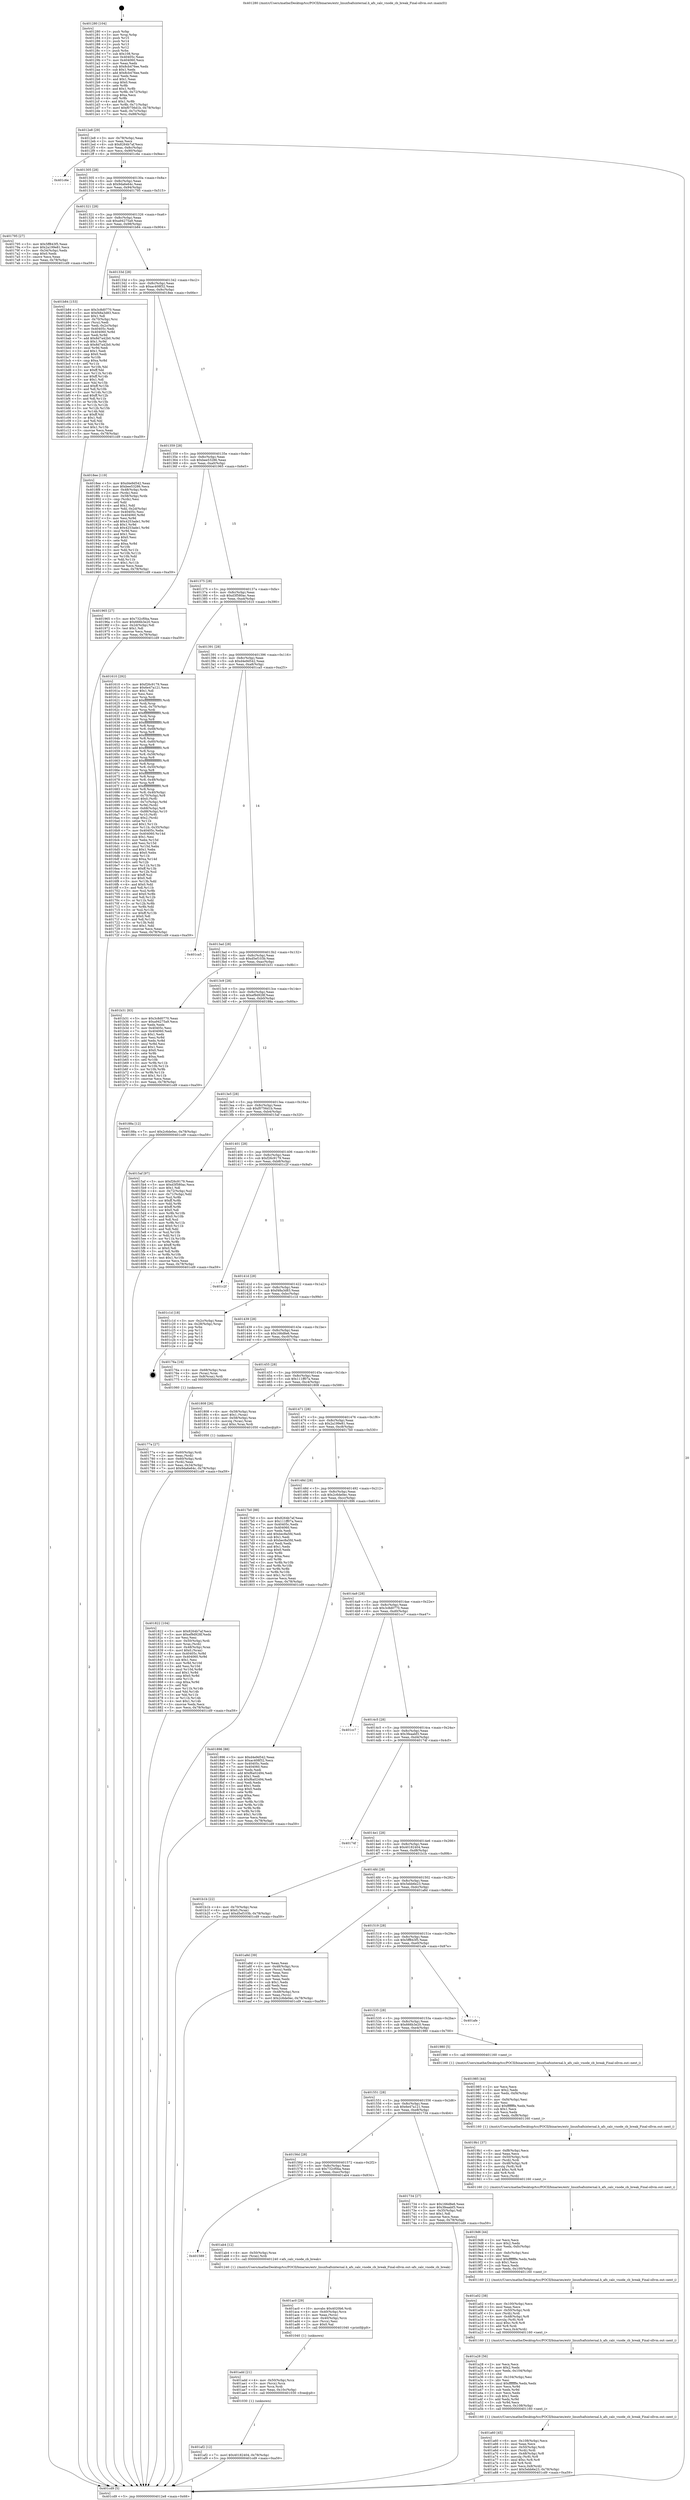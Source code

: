 digraph "0x401280" {
  label = "0x401280 (/mnt/c/Users/mathe/Desktop/tcc/POCII/binaries/extr_linuxfsafsinternal.h_afs_calc_vnode_cb_break_Final-ollvm.out::main(0))"
  labelloc = "t"
  node[shape=record]

  Entry [label="",width=0.3,height=0.3,shape=circle,fillcolor=black,style=filled]
  "0x4012e8" [label="{
     0x4012e8 [29]\l
     | [instrs]\l
     &nbsp;&nbsp;0x4012e8 \<+3\>: mov -0x78(%rbp),%eax\l
     &nbsp;&nbsp;0x4012eb \<+2\>: mov %eax,%ecx\l
     &nbsp;&nbsp;0x4012ed \<+6\>: sub $0x8264b7af,%ecx\l
     &nbsp;&nbsp;0x4012f3 \<+6\>: mov %eax,-0x8c(%rbp)\l
     &nbsp;&nbsp;0x4012f9 \<+6\>: mov %ecx,-0x90(%rbp)\l
     &nbsp;&nbsp;0x4012ff \<+6\>: je 0000000000401c6e \<main+0x9ee\>\l
  }"]
  "0x401c6e" [label="{
     0x401c6e\l
  }", style=dashed]
  "0x401305" [label="{
     0x401305 [28]\l
     | [instrs]\l
     &nbsp;&nbsp;0x401305 \<+5\>: jmp 000000000040130a \<main+0x8a\>\l
     &nbsp;&nbsp;0x40130a \<+6\>: mov -0x8c(%rbp),%eax\l
     &nbsp;&nbsp;0x401310 \<+5\>: sub $0x9da6e64c,%eax\l
     &nbsp;&nbsp;0x401315 \<+6\>: mov %eax,-0x94(%rbp)\l
     &nbsp;&nbsp;0x40131b \<+6\>: je 0000000000401795 \<main+0x515\>\l
  }"]
  Exit [label="",width=0.3,height=0.3,shape=circle,fillcolor=black,style=filled,peripheries=2]
  "0x401795" [label="{
     0x401795 [27]\l
     | [instrs]\l
     &nbsp;&nbsp;0x401795 \<+5\>: mov $0x5ff843f5,%eax\l
     &nbsp;&nbsp;0x40179a \<+5\>: mov $0x2a199e81,%ecx\l
     &nbsp;&nbsp;0x40179f \<+3\>: mov -0x34(%rbp),%edx\l
     &nbsp;&nbsp;0x4017a2 \<+3\>: cmp $0x0,%edx\l
     &nbsp;&nbsp;0x4017a5 \<+3\>: cmove %ecx,%eax\l
     &nbsp;&nbsp;0x4017a8 \<+3\>: mov %eax,-0x78(%rbp)\l
     &nbsp;&nbsp;0x4017ab \<+5\>: jmp 0000000000401cd9 \<main+0xa59\>\l
  }"]
  "0x401321" [label="{
     0x401321 [28]\l
     | [instrs]\l
     &nbsp;&nbsp;0x401321 \<+5\>: jmp 0000000000401326 \<main+0xa6\>\l
     &nbsp;&nbsp;0x401326 \<+6\>: mov -0x8c(%rbp),%eax\l
     &nbsp;&nbsp;0x40132c \<+5\>: sub $0xa94275a9,%eax\l
     &nbsp;&nbsp;0x401331 \<+6\>: mov %eax,-0x98(%rbp)\l
     &nbsp;&nbsp;0x401337 \<+6\>: je 0000000000401b84 \<main+0x904\>\l
  }"]
  "0x401af2" [label="{
     0x401af2 [12]\l
     | [instrs]\l
     &nbsp;&nbsp;0x401af2 \<+7\>: movl $0x40182404,-0x78(%rbp)\l
     &nbsp;&nbsp;0x401af9 \<+5\>: jmp 0000000000401cd9 \<main+0xa59\>\l
  }"]
  "0x401b84" [label="{
     0x401b84 [153]\l
     | [instrs]\l
     &nbsp;&nbsp;0x401b84 \<+5\>: mov $0x3c8d0770,%eax\l
     &nbsp;&nbsp;0x401b89 \<+5\>: mov $0xf48a3d83,%ecx\l
     &nbsp;&nbsp;0x401b8e \<+2\>: mov $0x1,%dl\l
     &nbsp;&nbsp;0x401b90 \<+4\>: mov -0x70(%rbp),%rsi\l
     &nbsp;&nbsp;0x401b94 \<+2\>: mov (%rsi),%edi\l
     &nbsp;&nbsp;0x401b96 \<+3\>: mov %edi,-0x2c(%rbp)\l
     &nbsp;&nbsp;0x401b99 \<+7\>: mov 0x40405c,%edi\l
     &nbsp;&nbsp;0x401ba0 \<+8\>: mov 0x404060,%r8d\l
     &nbsp;&nbsp;0x401ba8 \<+3\>: mov %edi,%r9d\l
     &nbsp;&nbsp;0x401bab \<+7\>: add $0x8d7a42b0,%r9d\l
     &nbsp;&nbsp;0x401bb2 \<+4\>: sub $0x1,%r9d\l
     &nbsp;&nbsp;0x401bb6 \<+7\>: sub $0x8d7a42b0,%r9d\l
     &nbsp;&nbsp;0x401bbd \<+4\>: imul %r9d,%edi\l
     &nbsp;&nbsp;0x401bc1 \<+3\>: and $0x1,%edi\l
     &nbsp;&nbsp;0x401bc4 \<+3\>: cmp $0x0,%edi\l
     &nbsp;&nbsp;0x401bc7 \<+4\>: sete %r10b\l
     &nbsp;&nbsp;0x401bcb \<+4\>: cmp $0xa,%r8d\l
     &nbsp;&nbsp;0x401bcf \<+4\>: setl %r11b\l
     &nbsp;&nbsp;0x401bd3 \<+3\>: mov %r10b,%bl\l
     &nbsp;&nbsp;0x401bd6 \<+3\>: xor $0xff,%bl\l
     &nbsp;&nbsp;0x401bd9 \<+3\>: mov %r11b,%r14b\l
     &nbsp;&nbsp;0x401bdc \<+4\>: xor $0xff,%r14b\l
     &nbsp;&nbsp;0x401be0 \<+3\>: xor $0x1,%dl\l
     &nbsp;&nbsp;0x401be3 \<+3\>: mov %bl,%r15b\l
     &nbsp;&nbsp;0x401be6 \<+4\>: and $0xff,%r15b\l
     &nbsp;&nbsp;0x401bea \<+3\>: and %dl,%r10b\l
     &nbsp;&nbsp;0x401bed \<+3\>: mov %r14b,%r12b\l
     &nbsp;&nbsp;0x401bf0 \<+4\>: and $0xff,%r12b\l
     &nbsp;&nbsp;0x401bf4 \<+3\>: and %dl,%r11b\l
     &nbsp;&nbsp;0x401bf7 \<+3\>: or %r10b,%r15b\l
     &nbsp;&nbsp;0x401bfa \<+3\>: or %r11b,%r12b\l
     &nbsp;&nbsp;0x401bfd \<+3\>: xor %r12b,%r15b\l
     &nbsp;&nbsp;0x401c00 \<+3\>: or %r14b,%bl\l
     &nbsp;&nbsp;0x401c03 \<+3\>: xor $0xff,%bl\l
     &nbsp;&nbsp;0x401c06 \<+3\>: or $0x1,%dl\l
     &nbsp;&nbsp;0x401c09 \<+2\>: and %dl,%bl\l
     &nbsp;&nbsp;0x401c0b \<+3\>: or %bl,%r15b\l
     &nbsp;&nbsp;0x401c0e \<+4\>: test $0x1,%r15b\l
     &nbsp;&nbsp;0x401c12 \<+3\>: cmovne %ecx,%eax\l
     &nbsp;&nbsp;0x401c15 \<+3\>: mov %eax,-0x78(%rbp)\l
     &nbsp;&nbsp;0x401c18 \<+5\>: jmp 0000000000401cd9 \<main+0xa59\>\l
  }"]
  "0x40133d" [label="{
     0x40133d [28]\l
     | [instrs]\l
     &nbsp;&nbsp;0x40133d \<+5\>: jmp 0000000000401342 \<main+0xc2\>\l
     &nbsp;&nbsp;0x401342 \<+6\>: mov -0x8c(%rbp),%eax\l
     &nbsp;&nbsp;0x401348 \<+5\>: sub $0xac408f32,%eax\l
     &nbsp;&nbsp;0x40134d \<+6\>: mov %eax,-0x9c(%rbp)\l
     &nbsp;&nbsp;0x401353 \<+6\>: je 00000000004018ee \<main+0x66e\>\l
  }"]
  "0x401add" [label="{
     0x401add [21]\l
     | [instrs]\l
     &nbsp;&nbsp;0x401add \<+4\>: mov -0x50(%rbp),%rcx\l
     &nbsp;&nbsp;0x401ae1 \<+3\>: mov (%rcx),%rcx\l
     &nbsp;&nbsp;0x401ae4 \<+3\>: mov %rcx,%rdi\l
     &nbsp;&nbsp;0x401ae7 \<+6\>: mov %eax,-0x10c(%rbp)\l
     &nbsp;&nbsp;0x401aed \<+5\>: call 0000000000401030 \<free@plt\>\l
     | [calls]\l
     &nbsp;&nbsp;0x401030 \{1\} (unknown)\l
  }"]
  "0x4018ee" [label="{
     0x4018ee [119]\l
     | [instrs]\l
     &nbsp;&nbsp;0x4018ee \<+5\>: mov $0xd4e9d542,%eax\l
     &nbsp;&nbsp;0x4018f3 \<+5\>: mov $0xbee53286,%ecx\l
     &nbsp;&nbsp;0x4018f8 \<+4\>: mov -0x48(%rbp),%rdx\l
     &nbsp;&nbsp;0x4018fc \<+2\>: mov (%rdx),%esi\l
     &nbsp;&nbsp;0x4018fe \<+4\>: mov -0x58(%rbp),%rdx\l
     &nbsp;&nbsp;0x401902 \<+2\>: cmp (%rdx),%esi\l
     &nbsp;&nbsp;0x401904 \<+4\>: setl %dil\l
     &nbsp;&nbsp;0x401908 \<+4\>: and $0x1,%dil\l
     &nbsp;&nbsp;0x40190c \<+4\>: mov %dil,-0x2d(%rbp)\l
     &nbsp;&nbsp;0x401910 \<+7\>: mov 0x40405c,%esi\l
     &nbsp;&nbsp;0x401917 \<+8\>: mov 0x404060,%r8d\l
     &nbsp;&nbsp;0x40191f \<+3\>: mov %esi,%r9d\l
     &nbsp;&nbsp;0x401922 \<+7\>: add $0x4253ade1,%r9d\l
     &nbsp;&nbsp;0x401929 \<+4\>: sub $0x1,%r9d\l
     &nbsp;&nbsp;0x40192d \<+7\>: sub $0x4253ade1,%r9d\l
     &nbsp;&nbsp;0x401934 \<+4\>: imul %r9d,%esi\l
     &nbsp;&nbsp;0x401938 \<+3\>: and $0x1,%esi\l
     &nbsp;&nbsp;0x40193b \<+3\>: cmp $0x0,%esi\l
     &nbsp;&nbsp;0x40193e \<+4\>: sete %dil\l
     &nbsp;&nbsp;0x401942 \<+4\>: cmp $0xa,%r8d\l
     &nbsp;&nbsp;0x401946 \<+4\>: setl %r10b\l
     &nbsp;&nbsp;0x40194a \<+3\>: mov %dil,%r11b\l
     &nbsp;&nbsp;0x40194d \<+3\>: and %r10b,%r11b\l
     &nbsp;&nbsp;0x401950 \<+3\>: xor %r10b,%dil\l
     &nbsp;&nbsp;0x401953 \<+3\>: or %dil,%r11b\l
     &nbsp;&nbsp;0x401956 \<+4\>: test $0x1,%r11b\l
     &nbsp;&nbsp;0x40195a \<+3\>: cmovne %ecx,%eax\l
     &nbsp;&nbsp;0x40195d \<+3\>: mov %eax,-0x78(%rbp)\l
     &nbsp;&nbsp;0x401960 \<+5\>: jmp 0000000000401cd9 \<main+0xa59\>\l
  }"]
  "0x401359" [label="{
     0x401359 [28]\l
     | [instrs]\l
     &nbsp;&nbsp;0x401359 \<+5\>: jmp 000000000040135e \<main+0xde\>\l
     &nbsp;&nbsp;0x40135e \<+6\>: mov -0x8c(%rbp),%eax\l
     &nbsp;&nbsp;0x401364 \<+5\>: sub $0xbee53286,%eax\l
     &nbsp;&nbsp;0x401369 \<+6\>: mov %eax,-0xa0(%rbp)\l
     &nbsp;&nbsp;0x40136f \<+6\>: je 0000000000401965 \<main+0x6e5\>\l
  }"]
  "0x401ac0" [label="{
     0x401ac0 [29]\l
     | [instrs]\l
     &nbsp;&nbsp;0x401ac0 \<+10\>: movabs $0x4020b6,%rdi\l
     &nbsp;&nbsp;0x401aca \<+4\>: mov -0x40(%rbp),%rcx\l
     &nbsp;&nbsp;0x401ace \<+2\>: mov %eax,(%rcx)\l
     &nbsp;&nbsp;0x401ad0 \<+4\>: mov -0x40(%rbp),%rcx\l
     &nbsp;&nbsp;0x401ad4 \<+2\>: mov (%rcx),%esi\l
     &nbsp;&nbsp;0x401ad6 \<+2\>: mov $0x0,%al\l
     &nbsp;&nbsp;0x401ad8 \<+5\>: call 0000000000401040 \<printf@plt\>\l
     | [calls]\l
     &nbsp;&nbsp;0x401040 \{1\} (unknown)\l
  }"]
  "0x401965" [label="{
     0x401965 [27]\l
     | [instrs]\l
     &nbsp;&nbsp;0x401965 \<+5\>: mov $0x732cf0ba,%eax\l
     &nbsp;&nbsp;0x40196a \<+5\>: mov $0x666b3e20,%ecx\l
     &nbsp;&nbsp;0x40196f \<+3\>: mov -0x2d(%rbp),%dl\l
     &nbsp;&nbsp;0x401972 \<+3\>: test $0x1,%dl\l
     &nbsp;&nbsp;0x401975 \<+3\>: cmovne %ecx,%eax\l
     &nbsp;&nbsp;0x401978 \<+3\>: mov %eax,-0x78(%rbp)\l
     &nbsp;&nbsp;0x40197b \<+5\>: jmp 0000000000401cd9 \<main+0xa59\>\l
  }"]
  "0x401375" [label="{
     0x401375 [28]\l
     | [instrs]\l
     &nbsp;&nbsp;0x401375 \<+5\>: jmp 000000000040137a \<main+0xfa\>\l
     &nbsp;&nbsp;0x40137a \<+6\>: mov -0x8c(%rbp),%eax\l
     &nbsp;&nbsp;0x401380 \<+5\>: sub $0xd3f580ac,%eax\l
     &nbsp;&nbsp;0x401385 \<+6\>: mov %eax,-0xa4(%rbp)\l
     &nbsp;&nbsp;0x40138b \<+6\>: je 0000000000401610 \<main+0x390\>\l
  }"]
  "0x401589" [label="{
     0x401589\l
  }", style=dashed]
  "0x401610" [label="{
     0x401610 [292]\l
     | [instrs]\l
     &nbsp;&nbsp;0x401610 \<+5\>: mov $0xf26c9179,%eax\l
     &nbsp;&nbsp;0x401615 \<+5\>: mov $0x6e47a121,%ecx\l
     &nbsp;&nbsp;0x40161a \<+2\>: mov $0x1,%dl\l
     &nbsp;&nbsp;0x40161c \<+2\>: xor %esi,%esi\l
     &nbsp;&nbsp;0x40161e \<+3\>: mov %rsp,%rdi\l
     &nbsp;&nbsp;0x401621 \<+4\>: add $0xfffffffffffffff0,%rdi\l
     &nbsp;&nbsp;0x401625 \<+3\>: mov %rdi,%rsp\l
     &nbsp;&nbsp;0x401628 \<+4\>: mov %rdi,-0x70(%rbp)\l
     &nbsp;&nbsp;0x40162c \<+3\>: mov %rsp,%rdi\l
     &nbsp;&nbsp;0x40162f \<+4\>: add $0xfffffffffffffff0,%rdi\l
     &nbsp;&nbsp;0x401633 \<+3\>: mov %rdi,%rsp\l
     &nbsp;&nbsp;0x401636 \<+3\>: mov %rsp,%r8\l
     &nbsp;&nbsp;0x401639 \<+4\>: add $0xfffffffffffffff0,%r8\l
     &nbsp;&nbsp;0x40163d \<+3\>: mov %r8,%rsp\l
     &nbsp;&nbsp;0x401640 \<+4\>: mov %r8,-0x68(%rbp)\l
     &nbsp;&nbsp;0x401644 \<+3\>: mov %rsp,%r8\l
     &nbsp;&nbsp;0x401647 \<+4\>: add $0xfffffffffffffff0,%r8\l
     &nbsp;&nbsp;0x40164b \<+3\>: mov %r8,%rsp\l
     &nbsp;&nbsp;0x40164e \<+4\>: mov %r8,-0x60(%rbp)\l
     &nbsp;&nbsp;0x401652 \<+3\>: mov %rsp,%r8\l
     &nbsp;&nbsp;0x401655 \<+4\>: add $0xfffffffffffffff0,%r8\l
     &nbsp;&nbsp;0x401659 \<+3\>: mov %r8,%rsp\l
     &nbsp;&nbsp;0x40165c \<+4\>: mov %r8,-0x58(%rbp)\l
     &nbsp;&nbsp;0x401660 \<+3\>: mov %rsp,%r8\l
     &nbsp;&nbsp;0x401663 \<+4\>: add $0xfffffffffffffff0,%r8\l
     &nbsp;&nbsp;0x401667 \<+3\>: mov %r8,%rsp\l
     &nbsp;&nbsp;0x40166a \<+4\>: mov %r8,-0x50(%rbp)\l
     &nbsp;&nbsp;0x40166e \<+3\>: mov %rsp,%r8\l
     &nbsp;&nbsp;0x401671 \<+4\>: add $0xfffffffffffffff0,%r8\l
     &nbsp;&nbsp;0x401675 \<+3\>: mov %r8,%rsp\l
     &nbsp;&nbsp;0x401678 \<+4\>: mov %r8,-0x48(%rbp)\l
     &nbsp;&nbsp;0x40167c \<+3\>: mov %rsp,%r8\l
     &nbsp;&nbsp;0x40167f \<+4\>: add $0xfffffffffffffff0,%r8\l
     &nbsp;&nbsp;0x401683 \<+3\>: mov %r8,%rsp\l
     &nbsp;&nbsp;0x401686 \<+4\>: mov %r8,-0x40(%rbp)\l
     &nbsp;&nbsp;0x40168a \<+4\>: mov -0x70(%rbp),%r8\l
     &nbsp;&nbsp;0x40168e \<+7\>: movl $0x0,(%r8)\l
     &nbsp;&nbsp;0x401695 \<+4\>: mov -0x7c(%rbp),%r9d\l
     &nbsp;&nbsp;0x401699 \<+3\>: mov %r9d,(%rdi)\l
     &nbsp;&nbsp;0x40169c \<+4\>: mov -0x68(%rbp),%r8\l
     &nbsp;&nbsp;0x4016a0 \<+7\>: mov -0x88(%rbp),%r10\l
     &nbsp;&nbsp;0x4016a7 \<+3\>: mov %r10,(%r8)\l
     &nbsp;&nbsp;0x4016aa \<+3\>: cmpl $0x2,(%rdi)\l
     &nbsp;&nbsp;0x4016ad \<+4\>: setne %r11b\l
     &nbsp;&nbsp;0x4016b1 \<+4\>: and $0x1,%r11b\l
     &nbsp;&nbsp;0x4016b5 \<+4\>: mov %r11b,-0x35(%rbp)\l
     &nbsp;&nbsp;0x4016b9 \<+7\>: mov 0x40405c,%ebx\l
     &nbsp;&nbsp;0x4016c0 \<+8\>: mov 0x404060,%r14d\l
     &nbsp;&nbsp;0x4016c8 \<+3\>: sub $0x1,%esi\l
     &nbsp;&nbsp;0x4016cb \<+3\>: mov %ebx,%r15d\l
     &nbsp;&nbsp;0x4016ce \<+3\>: add %esi,%r15d\l
     &nbsp;&nbsp;0x4016d1 \<+4\>: imul %r15d,%ebx\l
     &nbsp;&nbsp;0x4016d5 \<+3\>: and $0x1,%ebx\l
     &nbsp;&nbsp;0x4016d8 \<+3\>: cmp $0x0,%ebx\l
     &nbsp;&nbsp;0x4016db \<+4\>: sete %r11b\l
     &nbsp;&nbsp;0x4016df \<+4\>: cmp $0xa,%r14d\l
     &nbsp;&nbsp;0x4016e3 \<+4\>: setl %r12b\l
     &nbsp;&nbsp;0x4016e7 \<+3\>: mov %r11b,%r13b\l
     &nbsp;&nbsp;0x4016ea \<+4\>: xor $0xff,%r13b\l
     &nbsp;&nbsp;0x4016ee \<+3\>: mov %r12b,%sil\l
     &nbsp;&nbsp;0x4016f1 \<+4\>: xor $0xff,%sil\l
     &nbsp;&nbsp;0x4016f5 \<+3\>: xor $0x0,%dl\l
     &nbsp;&nbsp;0x4016f8 \<+3\>: mov %r13b,%dil\l
     &nbsp;&nbsp;0x4016fb \<+4\>: and $0x0,%dil\l
     &nbsp;&nbsp;0x4016ff \<+3\>: and %dl,%r11b\l
     &nbsp;&nbsp;0x401702 \<+3\>: mov %sil,%r8b\l
     &nbsp;&nbsp;0x401705 \<+4\>: and $0x0,%r8b\l
     &nbsp;&nbsp;0x401709 \<+3\>: and %dl,%r12b\l
     &nbsp;&nbsp;0x40170c \<+3\>: or %r11b,%dil\l
     &nbsp;&nbsp;0x40170f \<+3\>: or %r12b,%r8b\l
     &nbsp;&nbsp;0x401712 \<+3\>: xor %r8b,%dil\l
     &nbsp;&nbsp;0x401715 \<+3\>: or %sil,%r13b\l
     &nbsp;&nbsp;0x401718 \<+4\>: xor $0xff,%r13b\l
     &nbsp;&nbsp;0x40171c \<+3\>: or $0x0,%dl\l
     &nbsp;&nbsp;0x40171f \<+3\>: and %dl,%r13b\l
     &nbsp;&nbsp;0x401722 \<+3\>: or %r13b,%dil\l
     &nbsp;&nbsp;0x401725 \<+4\>: test $0x1,%dil\l
     &nbsp;&nbsp;0x401729 \<+3\>: cmovne %ecx,%eax\l
     &nbsp;&nbsp;0x40172c \<+3\>: mov %eax,-0x78(%rbp)\l
     &nbsp;&nbsp;0x40172f \<+5\>: jmp 0000000000401cd9 \<main+0xa59\>\l
  }"]
  "0x401391" [label="{
     0x401391 [28]\l
     | [instrs]\l
     &nbsp;&nbsp;0x401391 \<+5\>: jmp 0000000000401396 \<main+0x116\>\l
     &nbsp;&nbsp;0x401396 \<+6\>: mov -0x8c(%rbp),%eax\l
     &nbsp;&nbsp;0x40139c \<+5\>: sub $0xd4e9d542,%eax\l
     &nbsp;&nbsp;0x4013a1 \<+6\>: mov %eax,-0xa8(%rbp)\l
     &nbsp;&nbsp;0x4013a7 \<+6\>: je 0000000000401ca5 \<main+0xa25\>\l
  }"]
  "0x401ab4" [label="{
     0x401ab4 [12]\l
     | [instrs]\l
     &nbsp;&nbsp;0x401ab4 \<+4\>: mov -0x50(%rbp),%rax\l
     &nbsp;&nbsp;0x401ab8 \<+3\>: mov (%rax),%rdi\l
     &nbsp;&nbsp;0x401abb \<+5\>: call 0000000000401240 \<afs_calc_vnode_cb_break\>\l
     | [calls]\l
     &nbsp;&nbsp;0x401240 \{1\} (/mnt/c/Users/mathe/Desktop/tcc/POCII/binaries/extr_linuxfsafsinternal.h_afs_calc_vnode_cb_break_Final-ollvm.out::afs_calc_vnode_cb_break)\l
  }"]
  "0x401ca5" [label="{
     0x401ca5\l
  }", style=dashed]
  "0x4013ad" [label="{
     0x4013ad [28]\l
     | [instrs]\l
     &nbsp;&nbsp;0x4013ad \<+5\>: jmp 00000000004013b2 \<main+0x132\>\l
     &nbsp;&nbsp;0x4013b2 \<+6\>: mov -0x8c(%rbp),%eax\l
     &nbsp;&nbsp;0x4013b8 \<+5\>: sub $0xd5ef103b,%eax\l
     &nbsp;&nbsp;0x4013bd \<+6\>: mov %eax,-0xac(%rbp)\l
     &nbsp;&nbsp;0x4013c3 \<+6\>: je 0000000000401b31 \<main+0x8b1\>\l
  }"]
  "0x401a60" [label="{
     0x401a60 [45]\l
     | [instrs]\l
     &nbsp;&nbsp;0x401a60 \<+6\>: mov -0x108(%rbp),%ecx\l
     &nbsp;&nbsp;0x401a66 \<+3\>: imul %eax,%ecx\l
     &nbsp;&nbsp;0x401a69 \<+4\>: mov -0x50(%rbp),%rdi\l
     &nbsp;&nbsp;0x401a6d \<+3\>: mov (%rdi),%rdi\l
     &nbsp;&nbsp;0x401a70 \<+4\>: mov -0x48(%rbp),%r8\l
     &nbsp;&nbsp;0x401a74 \<+3\>: movslq (%r8),%r8\l
     &nbsp;&nbsp;0x401a77 \<+4\>: imul $0xc,%r8,%r8\l
     &nbsp;&nbsp;0x401a7b \<+3\>: add %r8,%rdi\l
     &nbsp;&nbsp;0x401a7e \<+3\>: mov %ecx,0x8(%rdi)\l
     &nbsp;&nbsp;0x401a81 \<+7\>: movl $0x5ebb6e23,-0x78(%rbp)\l
     &nbsp;&nbsp;0x401a88 \<+5\>: jmp 0000000000401cd9 \<main+0xa59\>\l
  }"]
  "0x401b31" [label="{
     0x401b31 [83]\l
     | [instrs]\l
     &nbsp;&nbsp;0x401b31 \<+5\>: mov $0x3c8d0770,%eax\l
     &nbsp;&nbsp;0x401b36 \<+5\>: mov $0xa94275a9,%ecx\l
     &nbsp;&nbsp;0x401b3b \<+2\>: xor %edx,%edx\l
     &nbsp;&nbsp;0x401b3d \<+7\>: mov 0x40405c,%esi\l
     &nbsp;&nbsp;0x401b44 \<+7\>: mov 0x404060,%edi\l
     &nbsp;&nbsp;0x401b4b \<+3\>: sub $0x1,%edx\l
     &nbsp;&nbsp;0x401b4e \<+3\>: mov %esi,%r8d\l
     &nbsp;&nbsp;0x401b51 \<+3\>: add %edx,%r8d\l
     &nbsp;&nbsp;0x401b54 \<+4\>: imul %r8d,%esi\l
     &nbsp;&nbsp;0x401b58 \<+3\>: and $0x1,%esi\l
     &nbsp;&nbsp;0x401b5b \<+3\>: cmp $0x0,%esi\l
     &nbsp;&nbsp;0x401b5e \<+4\>: sete %r9b\l
     &nbsp;&nbsp;0x401b62 \<+3\>: cmp $0xa,%edi\l
     &nbsp;&nbsp;0x401b65 \<+4\>: setl %r10b\l
     &nbsp;&nbsp;0x401b69 \<+3\>: mov %r9b,%r11b\l
     &nbsp;&nbsp;0x401b6c \<+3\>: and %r10b,%r11b\l
     &nbsp;&nbsp;0x401b6f \<+3\>: xor %r10b,%r9b\l
     &nbsp;&nbsp;0x401b72 \<+3\>: or %r9b,%r11b\l
     &nbsp;&nbsp;0x401b75 \<+4\>: test $0x1,%r11b\l
     &nbsp;&nbsp;0x401b79 \<+3\>: cmovne %ecx,%eax\l
     &nbsp;&nbsp;0x401b7c \<+3\>: mov %eax,-0x78(%rbp)\l
     &nbsp;&nbsp;0x401b7f \<+5\>: jmp 0000000000401cd9 \<main+0xa59\>\l
  }"]
  "0x4013c9" [label="{
     0x4013c9 [28]\l
     | [instrs]\l
     &nbsp;&nbsp;0x4013c9 \<+5\>: jmp 00000000004013ce \<main+0x14e\>\l
     &nbsp;&nbsp;0x4013ce \<+6\>: mov -0x8c(%rbp),%eax\l
     &nbsp;&nbsp;0x4013d4 \<+5\>: sub $0xef9d928f,%eax\l
     &nbsp;&nbsp;0x4013d9 \<+6\>: mov %eax,-0xb0(%rbp)\l
     &nbsp;&nbsp;0x4013df \<+6\>: je 000000000040188a \<main+0x60a\>\l
  }"]
  "0x401a28" [label="{
     0x401a28 [56]\l
     | [instrs]\l
     &nbsp;&nbsp;0x401a28 \<+2\>: xor %ecx,%ecx\l
     &nbsp;&nbsp;0x401a2a \<+5\>: mov $0x2,%edx\l
     &nbsp;&nbsp;0x401a2f \<+6\>: mov %edx,-0x104(%rbp)\l
     &nbsp;&nbsp;0x401a35 \<+1\>: cltd\l
     &nbsp;&nbsp;0x401a36 \<+6\>: mov -0x104(%rbp),%esi\l
     &nbsp;&nbsp;0x401a3c \<+2\>: idiv %esi\l
     &nbsp;&nbsp;0x401a3e \<+6\>: imul $0xfffffffe,%edx,%edx\l
     &nbsp;&nbsp;0x401a44 \<+3\>: mov %ecx,%r9d\l
     &nbsp;&nbsp;0x401a47 \<+3\>: sub %edx,%r9d\l
     &nbsp;&nbsp;0x401a4a \<+2\>: mov %ecx,%edx\l
     &nbsp;&nbsp;0x401a4c \<+3\>: sub $0x1,%edx\l
     &nbsp;&nbsp;0x401a4f \<+3\>: add %edx,%r9d\l
     &nbsp;&nbsp;0x401a52 \<+3\>: sub %r9d,%ecx\l
     &nbsp;&nbsp;0x401a55 \<+6\>: mov %ecx,-0x108(%rbp)\l
     &nbsp;&nbsp;0x401a5b \<+5\>: call 0000000000401160 \<next_i\>\l
     | [calls]\l
     &nbsp;&nbsp;0x401160 \{1\} (/mnt/c/Users/mathe/Desktop/tcc/POCII/binaries/extr_linuxfsafsinternal.h_afs_calc_vnode_cb_break_Final-ollvm.out::next_i)\l
  }"]
  "0x40188a" [label="{
     0x40188a [12]\l
     | [instrs]\l
     &nbsp;&nbsp;0x40188a \<+7\>: movl $0x2c6de0ec,-0x78(%rbp)\l
     &nbsp;&nbsp;0x401891 \<+5\>: jmp 0000000000401cd9 \<main+0xa59\>\l
  }"]
  "0x4013e5" [label="{
     0x4013e5 [28]\l
     | [instrs]\l
     &nbsp;&nbsp;0x4013e5 \<+5\>: jmp 00000000004013ea \<main+0x16a\>\l
     &nbsp;&nbsp;0x4013ea \<+6\>: mov -0x8c(%rbp),%eax\l
     &nbsp;&nbsp;0x4013f0 \<+5\>: sub $0xf0756d1b,%eax\l
     &nbsp;&nbsp;0x4013f5 \<+6\>: mov %eax,-0xb4(%rbp)\l
     &nbsp;&nbsp;0x4013fb \<+6\>: je 00000000004015af \<main+0x32f\>\l
  }"]
  "0x401a02" [label="{
     0x401a02 [38]\l
     | [instrs]\l
     &nbsp;&nbsp;0x401a02 \<+6\>: mov -0x100(%rbp),%ecx\l
     &nbsp;&nbsp;0x401a08 \<+3\>: imul %eax,%ecx\l
     &nbsp;&nbsp;0x401a0b \<+4\>: mov -0x50(%rbp),%rdi\l
     &nbsp;&nbsp;0x401a0f \<+3\>: mov (%rdi),%rdi\l
     &nbsp;&nbsp;0x401a12 \<+4\>: mov -0x48(%rbp),%r8\l
     &nbsp;&nbsp;0x401a16 \<+3\>: movslq (%r8),%r8\l
     &nbsp;&nbsp;0x401a19 \<+4\>: imul $0xc,%r8,%r8\l
     &nbsp;&nbsp;0x401a1d \<+3\>: add %r8,%rdi\l
     &nbsp;&nbsp;0x401a20 \<+3\>: mov %ecx,0x4(%rdi)\l
     &nbsp;&nbsp;0x401a23 \<+5\>: call 0000000000401160 \<next_i\>\l
     | [calls]\l
     &nbsp;&nbsp;0x401160 \{1\} (/mnt/c/Users/mathe/Desktop/tcc/POCII/binaries/extr_linuxfsafsinternal.h_afs_calc_vnode_cb_break_Final-ollvm.out::next_i)\l
  }"]
  "0x4015af" [label="{
     0x4015af [97]\l
     | [instrs]\l
     &nbsp;&nbsp;0x4015af \<+5\>: mov $0xf26c9179,%eax\l
     &nbsp;&nbsp;0x4015b4 \<+5\>: mov $0xd3f580ac,%ecx\l
     &nbsp;&nbsp;0x4015b9 \<+2\>: mov $0x1,%dl\l
     &nbsp;&nbsp;0x4015bb \<+4\>: mov -0x72(%rbp),%sil\l
     &nbsp;&nbsp;0x4015bf \<+4\>: mov -0x71(%rbp),%dil\l
     &nbsp;&nbsp;0x4015c3 \<+3\>: mov %sil,%r8b\l
     &nbsp;&nbsp;0x4015c6 \<+4\>: xor $0xff,%r8b\l
     &nbsp;&nbsp;0x4015ca \<+3\>: mov %dil,%r9b\l
     &nbsp;&nbsp;0x4015cd \<+4\>: xor $0xff,%r9b\l
     &nbsp;&nbsp;0x4015d1 \<+3\>: xor $0x0,%dl\l
     &nbsp;&nbsp;0x4015d4 \<+3\>: mov %r8b,%r10b\l
     &nbsp;&nbsp;0x4015d7 \<+4\>: and $0x0,%r10b\l
     &nbsp;&nbsp;0x4015db \<+3\>: and %dl,%sil\l
     &nbsp;&nbsp;0x4015de \<+3\>: mov %r9b,%r11b\l
     &nbsp;&nbsp;0x4015e1 \<+4\>: and $0x0,%r11b\l
     &nbsp;&nbsp;0x4015e5 \<+3\>: and %dl,%dil\l
     &nbsp;&nbsp;0x4015e8 \<+3\>: or %sil,%r10b\l
     &nbsp;&nbsp;0x4015eb \<+3\>: or %dil,%r11b\l
     &nbsp;&nbsp;0x4015ee \<+3\>: xor %r11b,%r10b\l
     &nbsp;&nbsp;0x4015f1 \<+3\>: or %r9b,%r8b\l
     &nbsp;&nbsp;0x4015f4 \<+4\>: xor $0xff,%r8b\l
     &nbsp;&nbsp;0x4015f8 \<+3\>: or $0x0,%dl\l
     &nbsp;&nbsp;0x4015fb \<+3\>: and %dl,%r8b\l
     &nbsp;&nbsp;0x4015fe \<+3\>: or %r8b,%r10b\l
     &nbsp;&nbsp;0x401601 \<+4\>: test $0x1,%r10b\l
     &nbsp;&nbsp;0x401605 \<+3\>: cmovne %ecx,%eax\l
     &nbsp;&nbsp;0x401608 \<+3\>: mov %eax,-0x78(%rbp)\l
     &nbsp;&nbsp;0x40160b \<+5\>: jmp 0000000000401cd9 \<main+0xa59\>\l
  }"]
  "0x401401" [label="{
     0x401401 [28]\l
     | [instrs]\l
     &nbsp;&nbsp;0x401401 \<+5\>: jmp 0000000000401406 \<main+0x186\>\l
     &nbsp;&nbsp;0x401406 \<+6\>: mov -0x8c(%rbp),%eax\l
     &nbsp;&nbsp;0x40140c \<+5\>: sub $0xf26c9179,%eax\l
     &nbsp;&nbsp;0x401411 \<+6\>: mov %eax,-0xb8(%rbp)\l
     &nbsp;&nbsp;0x401417 \<+6\>: je 0000000000401c2f \<main+0x9af\>\l
  }"]
  "0x401cd9" [label="{
     0x401cd9 [5]\l
     | [instrs]\l
     &nbsp;&nbsp;0x401cd9 \<+5\>: jmp 00000000004012e8 \<main+0x68\>\l
  }"]
  "0x401280" [label="{
     0x401280 [104]\l
     | [instrs]\l
     &nbsp;&nbsp;0x401280 \<+1\>: push %rbp\l
     &nbsp;&nbsp;0x401281 \<+3\>: mov %rsp,%rbp\l
     &nbsp;&nbsp;0x401284 \<+2\>: push %r15\l
     &nbsp;&nbsp;0x401286 \<+2\>: push %r14\l
     &nbsp;&nbsp;0x401288 \<+2\>: push %r13\l
     &nbsp;&nbsp;0x40128a \<+2\>: push %r12\l
     &nbsp;&nbsp;0x40128c \<+1\>: push %rbx\l
     &nbsp;&nbsp;0x40128d \<+7\>: sub $0x108,%rsp\l
     &nbsp;&nbsp;0x401294 \<+7\>: mov 0x40405c,%eax\l
     &nbsp;&nbsp;0x40129b \<+7\>: mov 0x404060,%ecx\l
     &nbsp;&nbsp;0x4012a2 \<+2\>: mov %eax,%edx\l
     &nbsp;&nbsp;0x4012a4 \<+6\>: sub $0x8cb476ee,%edx\l
     &nbsp;&nbsp;0x4012aa \<+3\>: sub $0x1,%edx\l
     &nbsp;&nbsp;0x4012ad \<+6\>: add $0x8cb476ee,%edx\l
     &nbsp;&nbsp;0x4012b3 \<+3\>: imul %edx,%eax\l
     &nbsp;&nbsp;0x4012b6 \<+3\>: and $0x1,%eax\l
     &nbsp;&nbsp;0x4012b9 \<+3\>: cmp $0x0,%eax\l
     &nbsp;&nbsp;0x4012bc \<+4\>: sete %r8b\l
     &nbsp;&nbsp;0x4012c0 \<+4\>: and $0x1,%r8b\l
     &nbsp;&nbsp;0x4012c4 \<+4\>: mov %r8b,-0x72(%rbp)\l
     &nbsp;&nbsp;0x4012c8 \<+3\>: cmp $0xa,%ecx\l
     &nbsp;&nbsp;0x4012cb \<+4\>: setl %r8b\l
     &nbsp;&nbsp;0x4012cf \<+4\>: and $0x1,%r8b\l
     &nbsp;&nbsp;0x4012d3 \<+4\>: mov %r8b,-0x71(%rbp)\l
     &nbsp;&nbsp;0x4012d7 \<+7\>: movl $0xf0756d1b,-0x78(%rbp)\l
     &nbsp;&nbsp;0x4012de \<+3\>: mov %edi,-0x7c(%rbp)\l
     &nbsp;&nbsp;0x4012e1 \<+7\>: mov %rsi,-0x88(%rbp)\l
  }"]
  "0x4019d6" [label="{
     0x4019d6 [44]\l
     | [instrs]\l
     &nbsp;&nbsp;0x4019d6 \<+2\>: xor %ecx,%ecx\l
     &nbsp;&nbsp;0x4019d8 \<+5\>: mov $0x2,%edx\l
     &nbsp;&nbsp;0x4019dd \<+6\>: mov %edx,-0xfc(%rbp)\l
     &nbsp;&nbsp;0x4019e3 \<+1\>: cltd\l
     &nbsp;&nbsp;0x4019e4 \<+6\>: mov -0xfc(%rbp),%esi\l
     &nbsp;&nbsp;0x4019ea \<+2\>: idiv %esi\l
     &nbsp;&nbsp;0x4019ec \<+6\>: imul $0xfffffffe,%edx,%edx\l
     &nbsp;&nbsp;0x4019f2 \<+3\>: sub $0x1,%ecx\l
     &nbsp;&nbsp;0x4019f5 \<+2\>: sub %ecx,%edx\l
     &nbsp;&nbsp;0x4019f7 \<+6\>: mov %edx,-0x100(%rbp)\l
     &nbsp;&nbsp;0x4019fd \<+5\>: call 0000000000401160 \<next_i\>\l
     | [calls]\l
     &nbsp;&nbsp;0x401160 \{1\} (/mnt/c/Users/mathe/Desktop/tcc/POCII/binaries/extr_linuxfsafsinternal.h_afs_calc_vnode_cb_break_Final-ollvm.out::next_i)\l
  }"]
  "0x4019b1" [label="{
     0x4019b1 [37]\l
     | [instrs]\l
     &nbsp;&nbsp;0x4019b1 \<+6\>: mov -0xf8(%rbp),%ecx\l
     &nbsp;&nbsp;0x4019b7 \<+3\>: imul %eax,%ecx\l
     &nbsp;&nbsp;0x4019ba \<+4\>: mov -0x50(%rbp),%rdi\l
     &nbsp;&nbsp;0x4019be \<+3\>: mov (%rdi),%rdi\l
     &nbsp;&nbsp;0x4019c1 \<+4\>: mov -0x48(%rbp),%r8\l
     &nbsp;&nbsp;0x4019c5 \<+3\>: movslq (%r8),%r8\l
     &nbsp;&nbsp;0x4019c8 \<+4\>: imul $0xc,%r8,%r8\l
     &nbsp;&nbsp;0x4019cc \<+3\>: add %r8,%rdi\l
     &nbsp;&nbsp;0x4019cf \<+2\>: mov %ecx,(%rdi)\l
     &nbsp;&nbsp;0x4019d1 \<+5\>: call 0000000000401160 \<next_i\>\l
     | [calls]\l
     &nbsp;&nbsp;0x401160 \{1\} (/mnt/c/Users/mathe/Desktop/tcc/POCII/binaries/extr_linuxfsafsinternal.h_afs_calc_vnode_cb_break_Final-ollvm.out::next_i)\l
  }"]
  "0x401c2f" [label="{
     0x401c2f\l
  }", style=dashed]
  "0x40141d" [label="{
     0x40141d [28]\l
     | [instrs]\l
     &nbsp;&nbsp;0x40141d \<+5\>: jmp 0000000000401422 \<main+0x1a2\>\l
     &nbsp;&nbsp;0x401422 \<+6\>: mov -0x8c(%rbp),%eax\l
     &nbsp;&nbsp;0x401428 \<+5\>: sub $0xf48a3d83,%eax\l
     &nbsp;&nbsp;0x40142d \<+6\>: mov %eax,-0xbc(%rbp)\l
     &nbsp;&nbsp;0x401433 \<+6\>: je 0000000000401c1d \<main+0x99d\>\l
  }"]
  "0x401985" [label="{
     0x401985 [44]\l
     | [instrs]\l
     &nbsp;&nbsp;0x401985 \<+2\>: xor %ecx,%ecx\l
     &nbsp;&nbsp;0x401987 \<+5\>: mov $0x2,%edx\l
     &nbsp;&nbsp;0x40198c \<+6\>: mov %edx,-0xf4(%rbp)\l
     &nbsp;&nbsp;0x401992 \<+1\>: cltd\l
     &nbsp;&nbsp;0x401993 \<+6\>: mov -0xf4(%rbp),%esi\l
     &nbsp;&nbsp;0x401999 \<+2\>: idiv %esi\l
     &nbsp;&nbsp;0x40199b \<+6\>: imul $0xfffffffe,%edx,%edx\l
     &nbsp;&nbsp;0x4019a1 \<+3\>: sub $0x1,%ecx\l
     &nbsp;&nbsp;0x4019a4 \<+2\>: sub %ecx,%edx\l
     &nbsp;&nbsp;0x4019a6 \<+6\>: mov %edx,-0xf8(%rbp)\l
     &nbsp;&nbsp;0x4019ac \<+5\>: call 0000000000401160 \<next_i\>\l
     | [calls]\l
     &nbsp;&nbsp;0x401160 \{1\} (/mnt/c/Users/mathe/Desktop/tcc/POCII/binaries/extr_linuxfsafsinternal.h_afs_calc_vnode_cb_break_Final-ollvm.out::next_i)\l
  }"]
  "0x401c1d" [label="{
     0x401c1d [18]\l
     | [instrs]\l
     &nbsp;&nbsp;0x401c1d \<+3\>: mov -0x2c(%rbp),%eax\l
     &nbsp;&nbsp;0x401c20 \<+4\>: lea -0x28(%rbp),%rsp\l
     &nbsp;&nbsp;0x401c24 \<+1\>: pop %rbx\l
     &nbsp;&nbsp;0x401c25 \<+2\>: pop %r12\l
     &nbsp;&nbsp;0x401c27 \<+2\>: pop %r13\l
     &nbsp;&nbsp;0x401c29 \<+2\>: pop %r14\l
     &nbsp;&nbsp;0x401c2b \<+2\>: pop %r15\l
     &nbsp;&nbsp;0x401c2d \<+1\>: pop %rbp\l
     &nbsp;&nbsp;0x401c2e \<+1\>: ret\l
  }"]
  "0x401439" [label="{
     0x401439 [28]\l
     | [instrs]\l
     &nbsp;&nbsp;0x401439 \<+5\>: jmp 000000000040143e \<main+0x1be\>\l
     &nbsp;&nbsp;0x40143e \<+6\>: mov -0x8c(%rbp),%eax\l
     &nbsp;&nbsp;0x401444 \<+5\>: sub $0x166d8e6,%eax\l
     &nbsp;&nbsp;0x401449 \<+6\>: mov %eax,-0xc0(%rbp)\l
     &nbsp;&nbsp;0x40144f \<+6\>: je 000000000040176a \<main+0x4ea\>\l
  }"]
  "0x401822" [label="{
     0x401822 [104]\l
     | [instrs]\l
     &nbsp;&nbsp;0x401822 \<+5\>: mov $0x8264b7af,%ecx\l
     &nbsp;&nbsp;0x401827 \<+5\>: mov $0xef9d928f,%edx\l
     &nbsp;&nbsp;0x40182c \<+2\>: xor %esi,%esi\l
     &nbsp;&nbsp;0x40182e \<+4\>: mov -0x50(%rbp),%rdi\l
     &nbsp;&nbsp;0x401832 \<+3\>: mov %rax,(%rdi)\l
     &nbsp;&nbsp;0x401835 \<+4\>: mov -0x48(%rbp),%rax\l
     &nbsp;&nbsp;0x401839 \<+6\>: movl $0x0,(%rax)\l
     &nbsp;&nbsp;0x40183f \<+8\>: mov 0x40405c,%r8d\l
     &nbsp;&nbsp;0x401847 \<+8\>: mov 0x404060,%r9d\l
     &nbsp;&nbsp;0x40184f \<+3\>: sub $0x1,%esi\l
     &nbsp;&nbsp;0x401852 \<+3\>: mov %r8d,%r10d\l
     &nbsp;&nbsp;0x401855 \<+3\>: add %esi,%r10d\l
     &nbsp;&nbsp;0x401858 \<+4\>: imul %r10d,%r8d\l
     &nbsp;&nbsp;0x40185c \<+4\>: and $0x1,%r8d\l
     &nbsp;&nbsp;0x401860 \<+4\>: cmp $0x0,%r8d\l
     &nbsp;&nbsp;0x401864 \<+4\>: sete %r11b\l
     &nbsp;&nbsp;0x401868 \<+4\>: cmp $0xa,%r9d\l
     &nbsp;&nbsp;0x40186c \<+3\>: setl %bl\l
     &nbsp;&nbsp;0x40186f \<+3\>: mov %r11b,%r14b\l
     &nbsp;&nbsp;0x401872 \<+3\>: and %bl,%r14b\l
     &nbsp;&nbsp;0x401875 \<+3\>: xor %bl,%r11b\l
     &nbsp;&nbsp;0x401878 \<+3\>: or %r11b,%r14b\l
     &nbsp;&nbsp;0x40187b \<+4\>: test $0x1,%r14b\l
     &nbsp;&nbsp;0x40187f \<+3\>: cmovne %edx,%ecx\l
     &nbsp;&nbsp;0x401882 \<+3\>: mov %ecx,-0x78(%rbp)\l
     &nbsp;&nbsp;0x401885 \<+5\>: jmp 0000000000401cd9 \<main+0xa59\>\l
  }"]
  "0x40176a" [label="{
     0x40176a [16]\l
     | [instrs]\l
     &nbsp;&nbsp;0x40176a \<+4\>: mov -0x68(%rbp),%rax\l
     &nbsp;&nbsp;0x40176e \<+3\>: mov (%rax),%rax\l
     &nbsp;&nbsp;0x401771 \<+4\>: mov 0x8(%rax),%rdi\l
     &nbsp;&nbsp;0x401775 \<+5\>: call 0000000000401060 \<atoi@plt\>\l
     | [calls]\l
     &nbsp;&nbsp;0x401060 \{1\} (unknown)\l
  }"]
  "0x401455" [label="{
     0x401455 [28]\l
     | [instrs]\l
     &nbsp;&nbsp;0x401455 \<+5\>: jmp 000000000040145a \<main+0x1da\>\l
     &nbsp;&nbsp;0x40145a \<+6\>: mov -0x8c(%rbp),%eax\l
     &nbsp;&nbsp;0x401460 \<+5\>: sub $0x111ff07a,%eax\l
     &nbsp;&nbsp;0x401465 \<+6\>: mov %eax,-0xc4(%rbp)\l
     &nbsp;&nbsp;0x40146b \<+6\>: je 0000000000401808 \<main+0x588\>\l
  }"]
  "0x40177a" [label="{
     0x40177a [27]\l
     | [instrs]\l
     &nbsp;&nbsp;0x40177a \<+4\>: mov -0x60(%rbp),%rdi\l
     &nbsp;&nbsp;0x40177e \<+2\>: mov %eax,(%rdi)\l
     &nbsp;&nbsp;0x401780 \<+4\>: mov -0x60(%rbp),%rdi\l
     &nbsp;&nbsp;0x401784 \<+2\>: mov (%rdi),%eax\l
     &nbsp;&nbsp;0x401786 \<+3\>: mov %eax,-0x34(%rbp)\l
     &nbsp;&nbsp;0x401789 \<+7\>: movl $0x9da6e64c,-0x78(%rbp)\l
     &nbsp;&nbsp;0x401790 \<+5\>: jmp 0000000000401cd9 \<main+0xa59\>\l
  }"]
  "0x401808" [label="{
     0x401808 [26]\l
     | [instrs]\l
     &nbsp;&nbsp;0x401808 \<+4\>: mov -0x58(%rbp),%rax\l
     &nbsp;&nbsp;0x40180c \<+6\>: movl $0x1,(%rax)\l
     &nbsp;&nbsp;0x401812 \<+4\>: mov -0x58(%rbp),%rax\l
     &nbsp;&nbsp;0x401816 \<+3\>: movslq (%rax),%rax\l
     &nbsp;&nbsp;0x401819 \<+4\>: imul $0xc,%rax,%rdi\l
     &nbsp;&nbsp;0x40181d \<+5\>: call 0000000000401050 \<malloc@plt\>\l
     | [calls]\l
     &nbsp;&nbsp;0x401050 \{1\} (unknown)\l
  }"]
  "0x401471" [label="{
     0x401471 [28]\l
     | [instrs]\l
     &nbsp;&nbsp;0x401471 \<+5\>: jmp 0000000000401476 \<main+0x1f6\>\l
     &nbsp;&nbsp;0x401476 \<+6\>: mov -0x8c(%rbp),%eax\l
     &nbsp;&nbsp;0x40147c \<+5\>: sub $0x2a199e81,%eax\l
     &nbsp;&nbsp;0x401481 \<+6\>: mov %eax,-0xc8(%rbp)\l
     &nbsp;&nbsp;0x401487 \<+6\>: je 00000000004017b0 \<main+0x530\>\l
  }"]
  "0x40156d" [label="{
     0x40156d [28]\l
     | [instrs]\l
     &nbsp;&nbsp;0x40156d \<+5\>: jmp 0000000000401572 \<main+0x2f2\>\l
     &nbsp;&nbsp;0x401572 \<+6\>: mov -0x8c(%rbp),%eax\l
     &nbsp;&nbsp;0x401578 \<+5\>: sub $0x732cf0ba,%eax\l
     &nbsp;&nbsp;0x40157d \<+6\>: mov %eax,-0xec(%rbp)\l
     &nbsp;&nbsp;0x401583 \<+6\>: je 0000000000401ab4 \<main+0x834\>\l
  }"]
  "0x4017b0" [label="{
     0x4017b0 [88]\l
     | [instrs]\l
     &nbsp;&nbsp;0x4017b0 \<+5\>: mov $0x8264b7af,%eax\l
     &nbsp;&nbsp;0x4017b5 \<+5\>: mov $0x111ff07a,%ecx\l
     &nbsp;&nbsp;0x4017ba \<+7\>: mov 0x40405c,%edx\l
     &nbsp;&nbsp;0x4017c1 \<+7\>: mov 0x404060,%esi\l
     &nbsp;&nbsp;0x4017c8 \<+2\>: mov %edx,%edi\l
     &nbsp;&nbsp;0x4017ca \<+6\>: add $0xbec8a5fd,%edi\l
     &nbsp;&nbsp;0x4017d0 \<+3\>: sub $0x1,%edi\l
     &nbsp;&nbsp;0x4017d3 \<+6\>: sub $0xbec8a5fd,%edi\l
     &nbsp;&nbsp;0x4017d9 \<+3\>: imul %edi,%edx\l
     &nbsp;&nbsp;0x4017dc \<+3\>: and $0x1,%edx\l
     &nbsp;&nbsp;0x4017df \<+3\>: cmp $0x0,%edx\l
     &nbsp;&nbsp;0x4017e2 \<+4\>: sete %r8b\l
     &nbsp;&nbsp;0x4017e6 \<+3\>: cmp $0xa,%esi\l
     &nbsp;&nbsp;0x4017e9 \<+4\>: setl %r9b\l
     &nbsp;&nbsp;0x4017ed \<+3\>: mov %r8b,%r10b\l
     &nbsp;&nbsp;0x4017f0 \<+3\>: and %r9b,%r10b\l
     &nbsp;&nbsp;0x4017f3 \<+3\>: xor %r9b,%r8b\l
     &nbsp;&nbsp;0x4017f6 \<+3\>: or %r8b,%r10b\l
     &nbsp;&nbsp;0x4017f9 \<+4\>: test $0x1,%r10b\l
     &nbsp;&nbsp;0x4017fd \<+3\>: cmovne %ecx,%eax\l
     &nbsp;&nbsp;0x401800 \<+3\>: mov %eax,-0x78(%rbp)\l
     &nbsp;&nbsp;0x401803 \<+5\>: jmp 0000000000401cd9 \<main+0xa59\>\l
  }"]
  "0x40148d" [label="{
     0x40148d [28]\l
     | [instrs]\l
     &nbsp;&nbsp;0x40148d \<+5\>: jmp 0000000000401492 \<main+0x212\>\l
     &nbsp;&nbsp;0x401492 \<+6\>: mov -0x8c(%rbp),%eax\l
     &nbsp;&nbsp;0x401498 \<+5\>: sub $0x2c6de0ec,%eax\l
     &nbsp;&nbsp;0x40149d \<+6\>: mov %eax,-0xcc(%rbp)\l
     &nbsp;&nbsp;0x4014a3 \<+6\>: je 0000000000401896 \<main+0x616\>\l
  }"]
  "0x401734" [label="{
     0x401734 [27]\l
     | [instrs]\l
     &nbsp;&nbsp;0x401734 \<+5\>: mov $0x166d8e6,%eax\l
     &nbsp;&nbsp;0x401739 \<+5\>: mov $0x3feaabf3,%ecx\l
     &nbsp;&nbsp;0x40173e \<+3\>: mov -0x35(%rbp),%dl\l
     &nbsp;&nbsp;0x401741 \<+3\>: test $0x1,%dl\l
     &nbsp;&nbsp;0x401744 \<+3\>: cmovne %ecx,%eax\l
     &nbsp;&nbsp;0x401747 \<+3\>: mov %eax,-0x78(%rbp)\l
     &nbsp;&nbsp;0x40174a \<+5\>: jmp 0000000000401cd9 \<main+0xa59\>\l
  }"]
  "0x401896" [label="{
     0x401896 [88]\l
     | [instrs]\l
     &nbsp;&nbsp;0x401896 \<+5\>: mov $0xd4e9d542,%eax\l
     &nbsp;&nbsp;0x40189b \<+5\>: mov $0xac408f32,%ecx\l
     &nbsp;&nbsp;0x4018a0 \<+7\>: mov 0x40405c,%edx\l
     &nbsp;&nbsp;0x4018a7 \<+7\>: mov 0x404060,%esi\l
     &nbsp;&nbsp;0x4018ae \<+2\>: mov %edx,%edi\l
     &nbsp;&nbsp;0x4018b0 \<+6\>: add $0xf6a02494,%edi\l
     &nbsp;&nbsp;0x4018b6 \<+3\>: sub $0x1,%edi\l
     &nbsp;&nbsp;0x4018b9 \<+6\>: sub $0xf6a02494,%edi\l
     &nbsp;&nbsp;0x4018bf \<+3\>: imul %edi,%edx\l
     &nbsp;&nbsp;0x4018c2 \<+3\>: and $0x1,%edx\l
     &nbsp;&nbsp;0x4018c5 \<+3\>: cmp $0x0,%edx\l
     &nbsp;&nbsp;0x4018c8 \<+4\>: sete %r8b\l
     &nbsp;&nbsp;0x4018cc \<+3\>: cmp $0xa,%esi\l
     &nbsp;&nbsp;0x4018cf \<+4\>: setl %r9b\l
     &nbsp;&nbsp;0x4018d3 \<+3\>: mov %r8b,%r10b\l
     &nbsp;&nbsp;0x4018d6 \<+3\>: and %r9b,%r10b\l
     &nbsp;&nbsp;0x4018d9 \<+3\>: xor %r9b,%r8b\l
     &nbsp;&nbsp;0x4018dc \<+3\>: or %r8b,%r10b\l
     &nbsp;&nbsp;0x4018df \<+4\>: test $0x1,%r10b\l
     &nbsp;&nbsp;0x4018e3 \<+3\>: cmovne %ecx,%eax\l
     &nbsp;&nbsp;0x4018e6 \<+3\>: mov %eax,-0x78(%rbp)\l
     &nbsp;&nbsp;0x4018e9 \<+5\>: jmp 0000000000401cd9 \<main+0xa59\>\l
  }"]
  "0x4014a9" [label="{
     0x4014a9 [28]\l
     | [instrs]\l
     &nbsp;&nbsp;0x4014a9 \<+5\>: jmp 00000000004014ae \<main+0x22e\>\l
     &nbsp;&nbsp;0x4014ae \<+6\>: mov -0x8c(%rbp),%eax\l
     &nbsp;&nbsp;0x4014b4 \<+5\>: sub $0x3c8d0770,%eax\l
     &nbsp;&nbsp;0x4014b9 \<+6\>: mov %eax,-0xd0(%rbp)\l
     &nbsp;&nbsp;0x4014bf \<+6\>: je 0000000000401cc7 \<main+0xa47\>\l
  }"]
  "0x401551" [label="{
     0x401551 [28]\l
     | [instrs]\l
     &nbsp;&nbsp;0x401551 \<+5\>: jmp 0000000000401556 \<main+0x2d6\>\l
     &nbsp;&nbsp;0x401556 \<+6\>: mov -0x8c(%rbp),%eax\l
     &nbsp;&nbsp;0x40155c \<+5\>: sub $0x6e47a121,%eax\l
     &nbsp;&nbsp;0x401561 \<+6\>: mov %eax,-0xe8(%rbp)\l
     &nbsp;&nbsp;0x401567 \<+6\>: je 0000000000401734 \<main+0x4b4\>\l
  }"]
  "0x401cc7" [label="{
     0x401cc7\l
  }", style=dashed]
  "0x4014c5" [label="{
     0x4014c5 [28]\l
     | [instrs]\l
     &nbsp;&nbsp;0x4014c5 \<+5\>: jmp 00000000004014ca \<main+0x24a\>\l
     &nbsp;&nbsp;0x4014ca \<+6\>: mov -0x8c(%rbp),%eax\l
     &nbsp;&nbsp;0x4014d0 \<+5\>: sub $0x3feaabf3,%eax\l
     &nbsp;&nbsp;0x4014d5 \<+6\>: mov %eax,-0xd4(%rbp)\l
     &nbsp;&nbsp;0x4014db \<+6\>: je 000000000040174f \<main+0x4cf\>\l
  }"]
  "0x401980" [label="{
     0x401980 [5]\l
     | [instrs]\l
     &nbsp;&nbsp;0x401980 \<+5\>: call 0000000000401160 \<next_i\>\l
     | [calls]\l
     &nbsp;&nbsp;0x401160 \{1\} (/mnt/c/Users/mathe/Desktop/tcc/POCII/binaries/extr_linuxfsafsinternal.h_afs_calc_vnode_cb_break_Final-ollvm.out::next_i)\l
  }"]
  "0x40174f" [label="{
     0x40174f\l
  }", style=dashed]
  "0x4014e1" [label="{
     0x4014e1 [28]\l
     | [instrs]\l
     &nbsp;&nbsp;0x4014e1 \<+5\>: jmp 00000000004014e6 \<main+0x266\>\l
     &nbsp;&nbsp;0x4014e6 \<+6\>: mov -0x8c(%rbp),%eax\l
     &nbsp;&nbsp;0x4014ec \<+5\>: sub $0x40182404,%eax\l
     &nbsp;&nbsp;0x4014f1 \<+6\>: mov %eax,-0xd8(%rbp)\l
     &nbsp;&nbsp;0x4014f7 \<+6\>: je 0000000000401b1b \<main+0x89b\>\l
  }"]
  "0x401535" [label="{
     0x401535 [28]\l
     | [instrs]\l
     &nbsp;&nbsp;0x401535 \<+5\>: jmp 000000000040153a \<main+0x2ba\>\l
     &nbsp;&nbsp;0x40153a \<+6\>: mov -0x8c(%rbp),%eax\l
     &nbsp;&nbsp;0x401540 \<+5\>: sub $0x666b3e20,%eax\l
     &nbsp;&nbsp;0x401545 \<+6\>: mov %eax,-0xe4(%rbp)\l
     &nbsp;&nbsp;0x40154b \<+6\>: je 0000000000401980 \<main+0x700\>\l
  }"]
  "0x401b1b" [label="{
     0x401b1b [22]\l
     | [instrs]\l
     &nbsp;&nbsp;0x401b1b \<+4\>: mov -0x70(%rbp),%rax\l
     &nbsp;&nbsp;0x401b1f \<+6\>: movl $0x0,(%rax)\l
     &nbsp;&nbsp;0x401b25 \<+7\>: movl $0xd5ef103b,-0x78(%rbp)\l
     &nbsp;&nbsp;0x401b2c \<+5\>: jmp 0000000000401cd9 \<main+0xa59\>\l
  }"]
  "0x4014fd" [label="{
     0x4014fd [28]\l
     | [instrs]\l
     &nbsp;&nbsp;0x4014fd \<+5\>: jmp 0000000000401502 \<main+0x282\>\l
     &nbsp;&nbsp;0x401502 \<+6\>: mov -0x8c(%rbp),%eax\l
     &nbsp;&nbsp;0x401508 \<+5\>: sub $0x5ebb6e23,%eax\l
     &nbsp;&nbsp;0x40150d \<+6\>: mov %eax,-0xdc(%rbp)\l
     &nbsp;&nbsp;0x401513 \<+6\>: je 0000000000401a8d \<main+0x80d\>\l
  }"]
  "0x401afe" [label="{
     0x401afe\l
  }", style=dashed]
  "0x401a8d" [label="{
     0x401a8d [39]\l
     | [instrs]\l
     &nbsp;&nbsp;0x401a8d \<+2\>: xor %eax,%eax\l
     &nbsp;&nbsp;0x401a8f \<+4\>: mov -0x48(%rbp),%rcx\l
     &nbsp;&nbsp;0x401a93 \<+2\>: mov (%rcx),%edx\l
     &nbsp;&nbsp;0x401a95 \<+2\>: mov %eax,%esi\l
     &nbsp;&nbsp;0x401a97 \<+2\>: sub %edx,%esi\l
     &nbsp;&nbsp;0x401a99 \<+2\>: mov %eax,%edx\l
     &nbsp;&nbsp;0x401a9b \<+3\>: sub $0x1,%edx\l
     &nbsp;&nbsp;0x401a9e \<+2\>: add %edx,%esi\l
     &nbsp;&nbsp;0x401aa0 \<+2\>: sub %esi,%eax\l
     &nbsp;&nbsp;0x401aa2 \<+4\>: mov -0x48(%rbp),%rcx\l
     &nbsp;&nbsp;0x401aa6 \<+2\>: mov %eax,(%rcx)\l
     &nbsp;&nbsp;0x401aa8 \<+7\>: movl $0x2c6de0ec,-0x78(%rbp)\l
     &nbsp;&nbsp;0x401aaf \<+5\>: jmp 0000000000401cd9 \<main+0xa59\>\l
  }"]
  "0x401519" [label="{
     0x401519 [28]\l
     | [instrs]\l
     &nbsp;&nbsp;0x401519 \<+5\>: jmp 000000000040151e \<main+0x29e\>\l
     &nbsp;&nbsp;0x40151e \<+6\>: mov -0x8c(%rbp),%eax\l
     &nbsp;&nbsp;0x401524 \<+5\>: sub $0x5ff843f5,%eax\l
     &nbsp;&nbsp;0x401529 \<+6\>: mov %eax,-0xe0(%rbp)\l
     &nbsp;&nbsp;0x40152f \<+6\>: je 0000000000401afe \<main+0x87e\>\l
  }"]
  Entry -> "0x401280" [label=" 1"]
  "0x4012e8" -> "0x401c6e" [label=" 0"]
  "0x4012e8" -> "0x401305" [label=" 21"]
  "0x401c1d" -> Exit [label=" 1"]
  "0x401305" -> "0x401795" [label=" 1"]
  "0x401305" -> "0x401321" [label=" 20"]
  "0x401b84" -> "0x401cd9" [label=" 1"]
  "0x401321" -> "0x401b84" [label=" 1"]
  "0x401321" -> "0x40133d" [label=" 19"]
  "0x401b31" -> "0x401cd9" [label=" 1"]
  "0x40133d" -> "0x4018ee" [label=" 2"]
  "0x40133d" -> "0x401359" [label=" 17"]
  "0x401b1b" -> "0x401cd9" [label=" 1"]
  "0x401359" -> "0x401965" [label=" 2"]
  "0x401359" -> "0x401375" [label=" 15"]
  "0x401af2" -> "0x401cd9" [label=" 1"]
  "0x401375" -> "0x401610" [label=" 1"]
  "0x401375" -> "0x401391" [label=" 14"]
  "0x401add" -> "0x401af2" [label=" 1"]
  "0x401391" -> "0x401ca5" [label=" 0"]
  "0x401391" -> "0x4013ad" [label=" 14"]
  "0x401ac0" -> "0x401add" [label=" 1"]
  "0x4013ad" -> "0x401b31" [label=" 1"]
  "0x4013ad" -> "0x4013c9" [label=" 13"]
  "0x40156d" -> "0x401589" [label=" 0"]
  "0x4013c9" -> "0x40188a" [label=" 1"]
  "0x4013c9" -> "0x4013e5" [label=" 12"]
  "0x40156d" -> "0x401ab4" [label=" 1"]
  "0x4013e5" -> "0x4015af" [label=" 1"]
  "0x4013e5" -> "0x401401" [label=" 11"]
  "0x4015af" -> "0x401cd9" [label=" 1"]
  "0x401280" -> "0x4012e8" [label=" 1"]
  "0x401cd9" -> "0x4012e8" [label=" 20"]
  "0x401ab4" -> "0x401ac0" [label=" 1"]
  "0x401610" -> "0x401cd9" [label=" 1"]
  "0x401a8d" -> "0x401cd9" [label=" 1"]
  "0x401401" -> "0x401c2f" [label=" 0"]
  "0x401401" -> "0x40141d" [label=" 11"]
  "0x401a60" -> "0x401cd9" [label=" 1"]
  "0x40141d" -> "0x401c1d" [label=" 1"]
  "0x40141d" -> "0x401439" [label=" 10"]
  "0x401a28" -> "0x401a60" [label=" 1"]
  "0x401439" -> "0x40176a" [label=" 1"]
  "0x401439" -> "0x401455" [label=" 9"]
  "0x401a02" -> "0x401a28" [label=" 1"]
  "0x401455" -> "0x401808" [label=" 1"]
  "0x401455" -> "0x401471" [label=" 8"]
  "0x4019d6" -> "0x401a02" [label=" 1"]
  "0x401471" -> "0x4017b0" [label=" 1"]
  "0x401471" -> "0x40148d" [label=" 7"]
  "0x4019b1" -> "0x4019d6" [label=" 1"]
  "0x40148d" -> "0x401896" [label=" 2"]
  "0x40148d" -> "0x4014a9" [label=" 5"]
  "0x401985" -> "0x4019b1" [label=" 1"]
  "0x4014a9" -> "0x401cc7" [label=" 0"]
  "0x4014a9" -> "0x4014c5" [label=" 5"]
  "0x401965" -> "0x401cd9" [label=" 2"]
  "0x4014c5" -> "0x40174f" [label=" 0"]
  "0x4014c5" -> "0x4014e1" [label=" 5"]
  "0x4018ee" -> "0x401cd9" [label=" 2"]
  "0x4014e1" -> "0x401b1b" [label=" 1"]
  "0x4014e1" -> "0x4014fd" [label=" 4"]
  "0x40188a" -> "0x401cd9" [label=" 1"]
  "0x4014fd" -> "0x401a8d" [label=" 1"]
  "0x4014fd" -> "0x401519" [label=" 3"]
  "0x401822" -> "0x401cd9" [label=" 1"]
  "0x401519" -> "0x401afe" [label=" 0"]
  "0x401519" -> "0x401535" [label=" 3"]
  "0x401896" -> "0x401cd9" [label=" 2"]
  "0x401535" -> "0x401980" [label=" 1"]
  "0x401535" -> "0x401551" [label=" 2"]
  "0x401980" -> "0x401985" [label=" 1"]
  "0x401551" -> "0x401734" [label=" 1"]
  "0x401551" -> "0x40156d" [label=" 1"]
  "0x401734" -> "0x401cd9" [label=" 1"]
  "0x40176a" -> "0x40177a" [label=" 1"]
  "0x40177a" -> "0x401cd9" [label=" 1"]
  "0x401795" -> "0x401cd9" [label=" 1"]
  "0x4017b0" -> "0x401cd9" [label=" 1"]
  "0x401808" -> "0x401822" [label=" 1"]
}

